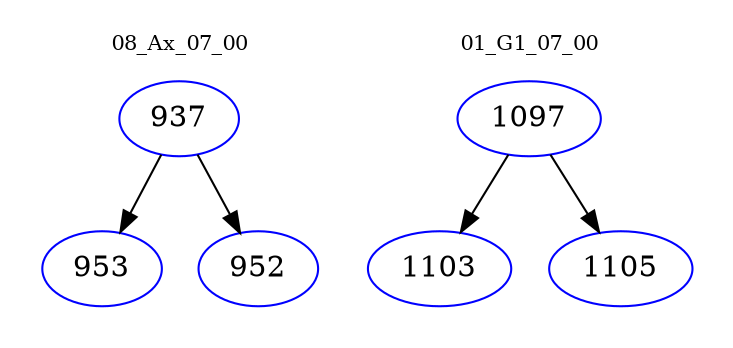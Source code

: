 digraph{
subgraph cluster_0 {
color = white
label = "08_Ax_07_00";
fontsize=10;
T0_937 [label="937", color="blue"]
T0_937 -> T0_953 [color="black"]
T0_953 [label="953", color="blue"]
T0_937 -> T0_952 [color="black"]
T0_952 [label="952", color="blue"]
}
subgraph cluster_1 {
color = white
label = "01_G1_07_00";
fontsize=10;
T1_1097 [label="1097", color="blue"]
T1_1097 -> T1_1103 [color="black"]
T1_1103 [label="1103", color="blue"]
T1_1097 -> T1_1105 [color="black"]
T1_1105 [label="1105", color="blue"]
}
}
